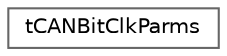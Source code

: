 digraph "Graphical Class Hierarchy"
{
 // LATEX_PDF_SIZE
  bgcolor="transparent";
  edge [fontname=Helvetica,fontsize=10,labelfontname=Helvetica,labelfontsize=10];
  node [fontname=Helvetica,fontsize=10,shape=box,height=0.2,width=0.4];
  rankdir="LR";
  Node0 [label="tCANBitClkParms",height=0.2,width=0.4,color="grey40", fillcolor="white", style="filled",URL="$structt_c_a_n_bit_clk_parms.html",tooltip=" "];
}
